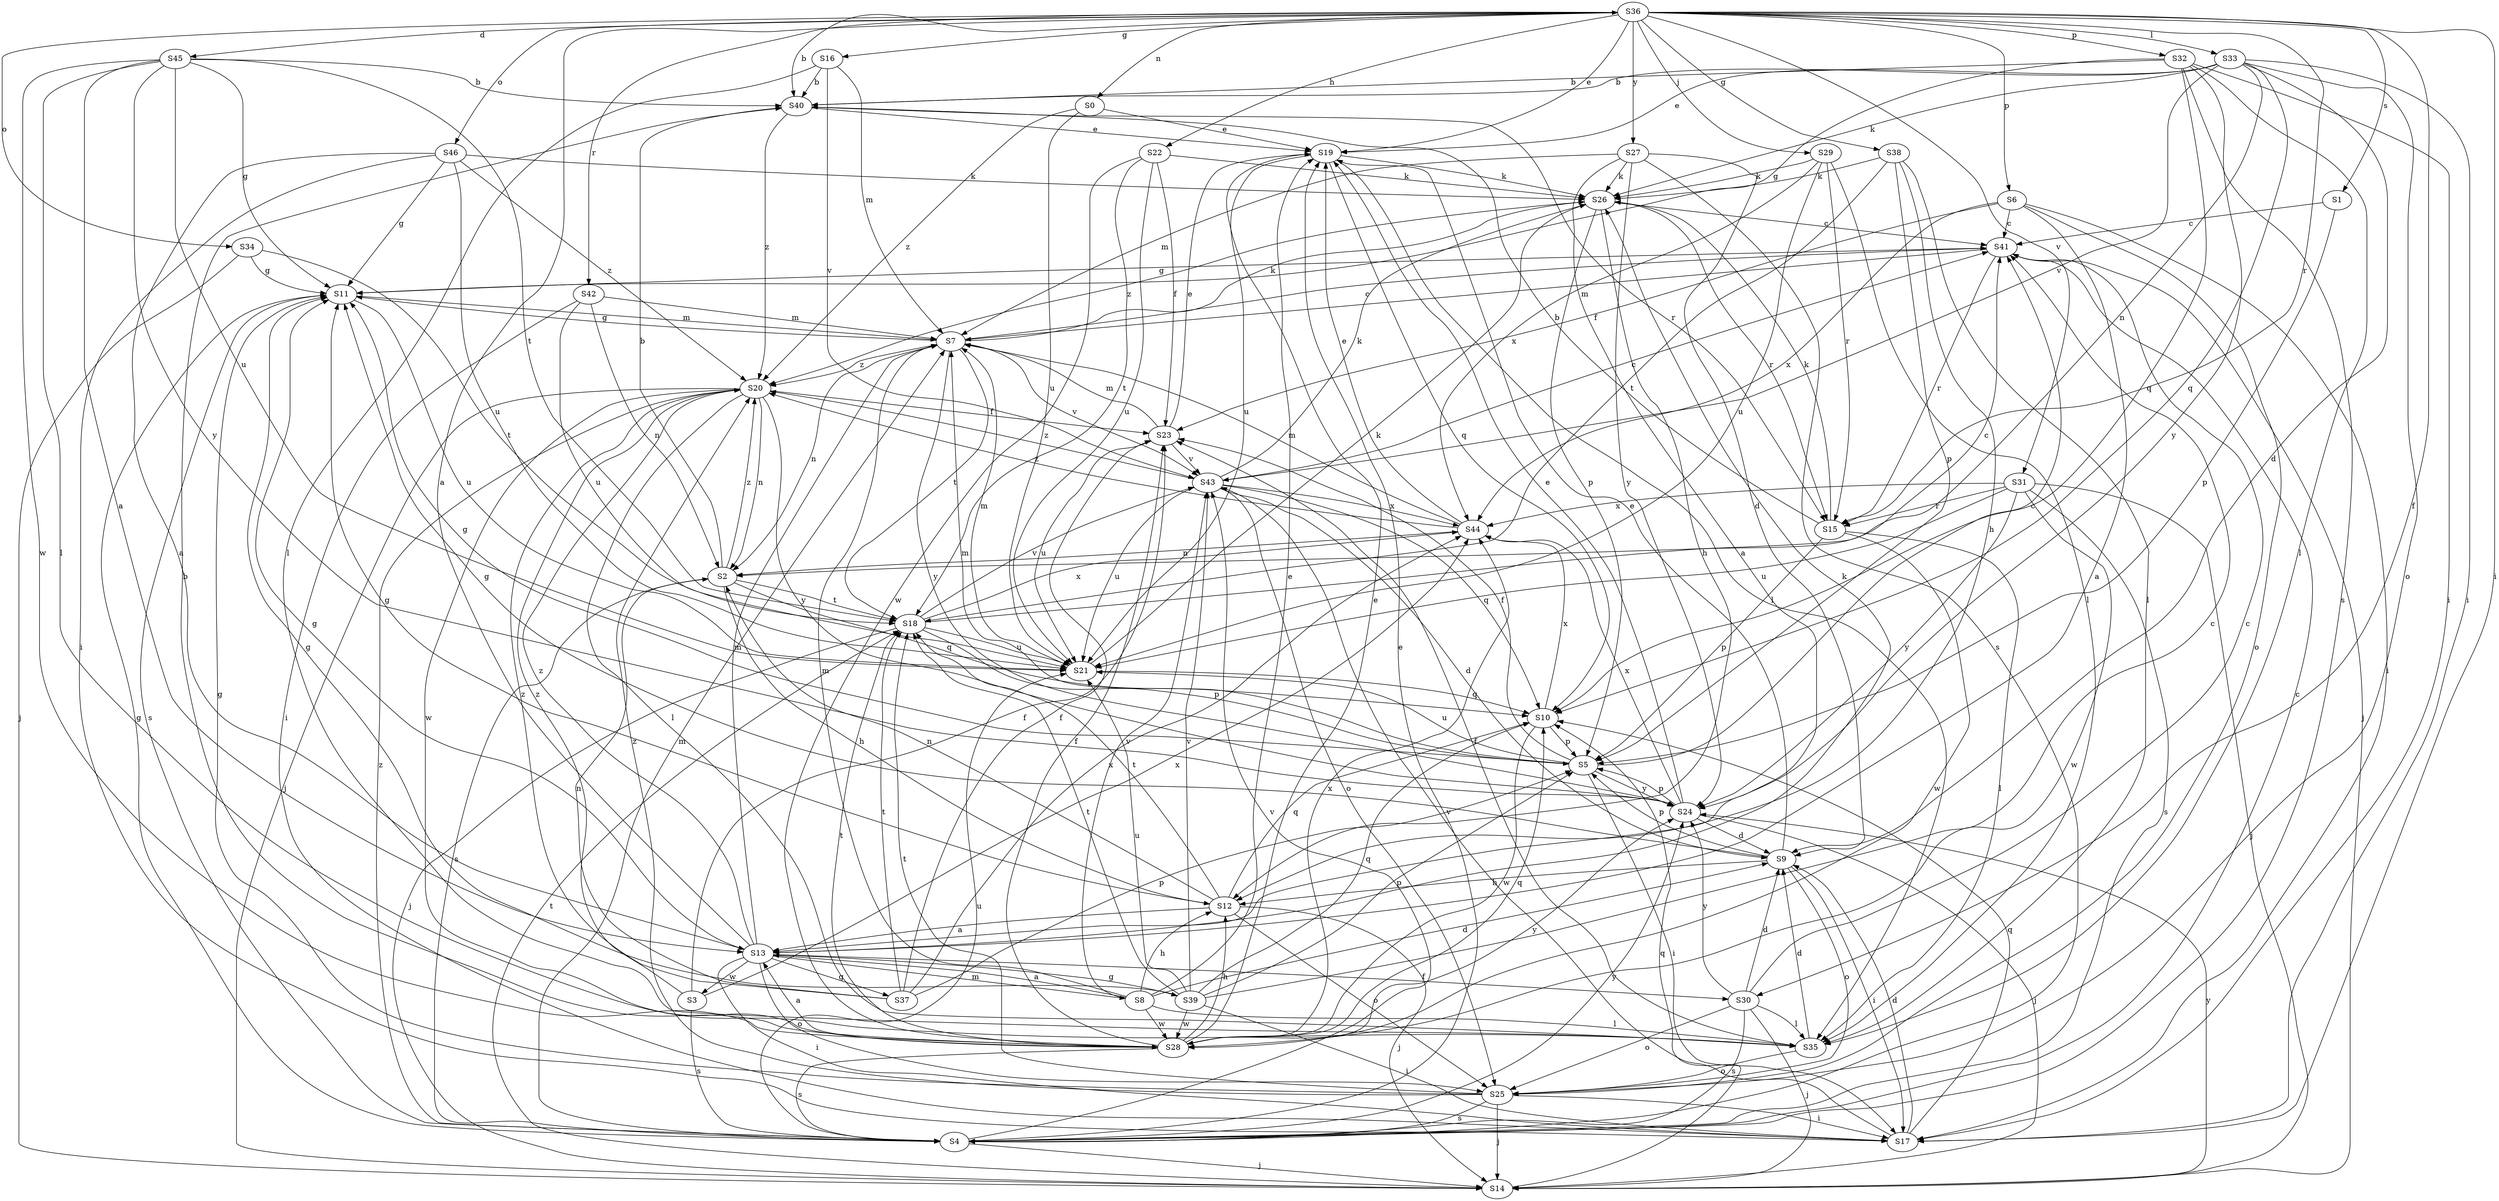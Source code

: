 strict digraph  {
S36;
S13;
S40;
S41;
S45;
S9;
S19;
S30;
S23;
S16;
S38;
S39;
S37;
S11;
S22;
S12;
S17;
S29;
S14;
S26;
S33;
S35;
S8;
S7;
S0;
S2;
S34;
S46;
S25;
S32;
S6;
S5;
S10;
S42;
S15;
S1;
S4;
S18;
S21;
S31;
S43;
S3;
S28;
S44;
S27;
S24;
S20;
S36 -> S40  [label=b];
S36 -> S45  [label=d];
S36 -> S19  [label=e];
S36 -> S30  [label=f];
S36 -> S16  [label=g];
S36 -> S38  [label=g];
S36 -> S22  [label=h];
S36 -> S17  [label=i];
S36 -> S29  [label=j];
S36 -> S33  [label=l];
S36 -> S0  [label=n];
S36 -> S34  [label=o];
S36 -> S46  [label=o];
S36 -> S32  [label=p];
S36 -> S6  [label=p];
S36 -> S42  [label=r];
S36 -> S15  [label=r];
S36 -> S1  [label=s];
S36 -> S31  [label=v];
S36 -> S27  [label=y];
S13 -> S36  [label=a];
S13 -> S30  [label=f];
S13 -> S39  [label=g];
S13 -> S37  [label=g];
S13 -> S11  [label=g];
S13 -> S17  [label=i];
S13 -> S26  [label=k];
S13 -> S8  [label=m];
S13 -> S7  [label=m];
S13 -> S25  [label=o];
S13 -> S3  [label=w];
S13 -> S20  [label=z];
S40 -> S19  [label=e];
S40 -> S15  [label=r];
S40 -> S20  [label=z];
S41 -> S11  [label=g];
S41 -> S14  [label=j];
S41 -> S7  [label=m];
S41 -> S15  [label=r];
S45 -> S13  [label=a];
S45 -> S40  [label=b];
S45 -> S11  [label=g];
S45 -> S35  [label=l];
S45 -> S18  [label=t];
S45 -> S21  [label=u];
S45 -> S28  [label=w];
S45 -> S24  [label=y];
S9 -> S19  [label=e];
S9 -> S11  [label=g];
S9 -> S12  [label=h];
S9 -> S17  [label=i];
S9 -> S25  [label=o];
S9 -> S5  [label=p];
S19 -> S26  [label=k];
S19 -> S35  [label=l];
S19 -> S10  [label=q];
S19 -> S21  [label=u];
S30 -> S41  [label=c];
S30 -> S9  [label=d];
S30 -> S14  [label=j];
S30 -> S35  [label=l];
S30 -> S25  [label=o];
S30 -> S4  [label=s];
S30 -> S24  [label=y];
S23 -> S19  [label=e];
S23 -> S7  [label=m];
S23 -> S21  [label=u];
S23 -> S43  [label=v];
S16 -> S40  [label=b];
S16 -> S35  [label=l];
S16 -> S7  [label=m];
S16 -> S43  [label=v];
S38 -> S12  [label=h];
S38 -> S26  [label=k];
S38 -> S35  [label=l];
S38 -> S5  [label=p];
S38 -> S18  [label=t];
S39 -> S41  [label=c];
S39 -> S11  [label=g];
S39 -> S17  [label=i];
S39 -> S5  [label=p];
S39 -> S10  [label=q];
S39 -> S18  [label=t];
S39 -> S21  [label=u];
S39 -> S43  [label=v];
S39 -> S28  [label=w];
S37 -> S23  [label=f];
S37 -> S2  [label=n];
S37 -> S5  [label=p];
S37 -> S18  [label=t];
S37 -> S44  [label=x];
S37 -> S20  [label=z];
S11 -> S7  [label=m];
S11 -> S4  [label=s];
S11 -> S21  [label=u];
S22 -> S23  [label=f];
S22 -> S26  [label=k];
S22 -> S18  [label=t];
S22 -> S21  [label=u];
S22 -> S28  [label=w];
S12 -> S13  [label=a];
S12 -> S11  [label=g];
S12 -> S14  [label=j];
S12 -> S2  [label=n];
S12 -> S25  [label=o];
S12 -> S10  [label=q];
S12 -> S18  [label=t];
S17 -> S9  [label=d];
S17 -> S10  [label=q];
S17 -> S43  [label=v];
S29 -> S26  [label=k];
S29 -> S35  [label=l];
S29 -> S15  [label=r];
S29 -> S21  [label=u];
S29 -> S44  [label=x];
S14 -> S10  [label=q];
S14 -> S18  [label=t];
S14 -> S24  [label=y];
S26 -> S41  [label=c];
S26 -> S12  [label=h];
S26 -> S5  [label=p];
S26 -> S15  [label=r];
S26 -> S20  [label=z];
S33 -> S40  [label=b];
S33 -> S9  [label=d];
S33 -> S19  [label=e];
S33 -> S17  [label=i];
S33 -> S26  [label=k];
S33 -> S2  [label=n];
S33 -> S25  [label=o];
S33 -> S10  [label=q];
S33 -> S43  [label=v];
S35 -> S9  [label=d];
S35 -> S23  [label=f];
S35 -> S25  [label=o];
S8 -> S13  [label=a];
S8 -> S9  [label=d];
S8 -> S19  [label=e];
S8 -> S12  [label=h];
S8 -> S35  [label=l];
S8 -> S7  [label=m];
S8 -> S43  [label=v];
S8 -> S28  [label=w];
S7 -> S41  [label=c];
S7 -> S11  [label=g];
S7 -> S26  [label=k];
S7 -> S2  [label=n];
S7 -> S18  [label=t];
S7 -> S43  [label=v];
S7 -> S24  [label=y];
S7 -> S20  [label=z];
S0 -> S19  [label=e];
S0 -> S21  [label=u];
S0 -> S20  [label=z];
S2 -> S40  [label=b];
S2 -> S12  [label=h];
S2 -> S10  [label=q];
S2 -> S4  [label=s];
S2 -> S18  [label=t];
S2 -> S20  [label=z];
S34 -> S11  [label=g];
S34 -> S14  [label=j];
S34 -> S18  [label=t];
S46 -> S13  [label=a];
S46 -> S11  [label=g];
S46 -> S17  [label=i];
S46 -> S26  [label=k];
S46 -> S21  [label=u];
S46 -> S20  [label=z];
S25 -> S11  [label=g];
S25 -> S17  [label=i];
S25 -> S14  [label=j];
S25 -> S4  [label=s];
S25 -> S18  [label=t];
S25 -> S20  [label=z];
S32 -> S40  [label=b];
S32 -> S11  [label=g];
S32 -> S17  [label=i];
S32 -> S35  [label=l];
S32 -> S10  [label=q];
S32 -> S4  [label=s];
S32 -> S24  [label=y];
S6 -> S13  [label=a];
S6 -> S41  [label=c];
S6 -> S23  [label=f];
S6 -> S17  [label=i];
S6 -> S25  [label=o];
S6 -> S44  [label=x];
S5 -> S41  [label=c];
S5 -> S23  [label=f];
S5 -> S11  [label=g];
S5 -> S17  [label=i];
S5 -> S7  [label=m];
S5 -> S21  [label=u];
S5 -> S24  [label=y];
S10 -> S5  [label=p];
S10 -> S28  [label=w];
S10 -> S44  [label=x];
S42 -> S17  [label=i];
S42 -> S7  [label=m];
S42 -> S2  [label=n];
S42 -> S21  [label=u];
S15 -> S40  [label=b];
S15 -> S26  [label=k];
S15 -> S35  [label=l];
S15 -> S5  [label=p];
S15 -> S28  [label=w];
S1 -> S41  [label=c];
S1 -> S5  [label=p];
S4 -> S41  [label=c];
S4 -> S19  [label=e];
S4 -> S11  [label=g];
S4 -> S14  [label=j];
S4 -> S7  [label=m];
S4 -> S21  [label=u];
S4 -> S43  [label=v];
S4 -> S24  [label=y];
S4 -> S20  [label=z];
S18 -> S41  [label=c];
S18 -> S14  [label=j];
S18 -> S5  [label=p];
S18 -> S21  [label=u];
S18 -> S43  [label=v];
S18 -> S44  [label=x];
S21 -> S26  [label=k];
S21 -> S7  [label=m];
S21 -> S10  [label=q];
S31 -> S14  [label=j];
S31 -> S15  [label=r];
S31 -> S4  [label=s];
S31 -> S21  [label=u];
S31 -> S28  [label=w];
S31 -> S44  [label=x];
S31 -> S24  [label=y];
S43 -> S41  [label=c];
S43 -> S9  [label=d];
S43 -> S26  [label=k];
S43 -> S25  [label=o];
S43 -> S10  [label=q];
S43 -> S21  [label=u];
S43 -> S44  [label=x];
S43 -> S20  [label=z];
S3 -> S23  [label=f];
S3 -> S4  [label=s];
S3 -> S44  [label=x];
S3 -> S20  [label=z];
S28 -> S13  [label=a];
S28 -> S40  [label=b];
S28 -> S19  [label=e];
S28 -> S23  [label=f];
S28 -> S12  [label=h];
S28 -> S10  [label=q];
S28 -> S4  [label=s];
S28 -> S18  [label=t];
S28 -> S44  [label=x];
S28 -> S24  [label=y];
S44 -> S19  [label=e];
S44 -> S7  [label=m];
S44 -> S2  [label=n];
S44 -> S20  [label=z];
S27 -> S13  [label=a];
S27 -> S9  [label=d];
S27 -> S26  [label=k];
S27 -> S7  [label=m];
S27 -> S4  [label=s];
S27 -> S24  [label=y];
S24 -> S9  [label=d];
S24 -> S19  [label=e];
S24 -> S14  [label=j];
S24 -> S5  [label=p];
S24 -> S44  [label=x];
S20 -> S23  [label=f];
S20 -> S14  [label=j];
S20 -> S35  [label=l];
S20 -> S2  [label=n];
S20 -> S28  [label=w];
S20 -> S24  [label=y];
}
